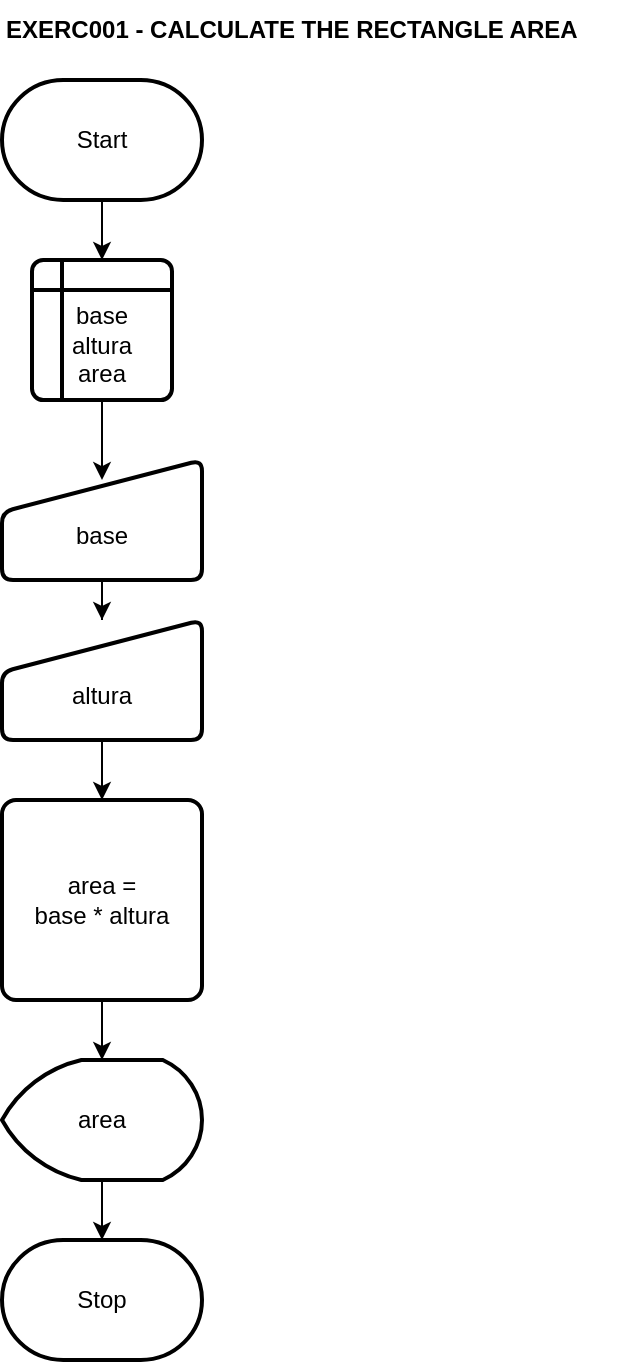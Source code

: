 <mxfile version="26.1.0">
  <diagram name="Página-1" id="bjhu3zyVDLnvNsSxfU65">
    <mxGraphModel dx="1434" dy="791" grid="1" gridSize="10" guides="1" tooltips="1" connect="1" arrows="1" fold="1" page="1" pageScale="1" pageWidth="827" pageHeight="1169" math="0" shadow="0">
      <root>
        <mxCell id="0" />
        <mxCell id="1" parent="0" />
        <mxCell id="Z9TVlHVPDBwcRvWiJy7N-2" value="Stop" style="strokeWidth=2;html=1;shape=mxgraph.flowchart.terminator;whiteSpace=wrap;" vertex="1" parent="1">
          <mxGeometry x="40" y="660" width="100" height="60" as="geometry" />
        </mxCell>
        <mxCell id="Z9TVlHVPDBwcRvWiJy7N-14" style="edgeStyle=orthogonalEdgeStyle;rounded=0;orthogonalLoop=1;jettySize=auto;html=1;exitX=0.5;exitY=1;exitDx=0;exitDy=0;exitPerimeter=0;entryX=0.5;entryY=0;entryDx=0;entryDy=0;" edge="1" parent="1" source="Z9TVlHVPDBwcRvWiJy7N-5" target="Z9TVlHVPDBwcRvWiJy7N-7">
          <mxGeometry relative="1" as="geometry" />
        </mxCell>
        <mxCell id="Z9TVlHVPDBwcRvWiJy7N-5" value="Start" style="strokeWidth=2;html=1;shape=mxgraph.flowchart.terminator;whiteSpace=wrap;" vertex="1" parent="1">
          <mxGeometry x="40" y="80" width="100" height="60" as="geometry" />
        </mxCell>
        <mxCell id="Z9TVlHVPDBwcRvWiJy7N-7" value="&lt;div&gt;&lt;br&gt;&lt;/div&gt;&lt;div&gt;base&lt;/div&gt;&lt;div&gt;altura&lt;/div&gt;&lt;div&gt;area&lt;br&gt;&lt;/div&gt;" style="shape=internalStorage;whiteSpace=wrap;html=1;dx=15;dy=15;rounded=1;arcSize=8;strokeWidth=2;" vertex="1" parent="1">
          <mxGeometry x="55" y="170" width="70" height="70" as="geometry" />
        </mxCell>
        <mxCell id="Z9TVlHVPDBwcRvWiJy7N-16" style="edgeStyle=orthogonalEdgeStyle;rounded=0;orthogonalLoop=1;jettySize=auto;html=1;exitX=0.5;exitY=1;exitDx=0;exitDy=0;" edge="1" parent="1" source="Z9TVlHVPDBwcRvWiJy7N-9" target="Z9TVlHVPDBwcRvWiJy7N-10">
          <mxGeometry relative="1" as="geometry" />
        </mxCell>
        <mxCell id="Z9TVlHVPDBwcRvWiJy7N-9" value="&lt;div&gt;&lt;br&gt;&lt;/div&gt;&lt;div&gt;base&lt;br&gt;&lt;/div&gt;" style="html=1;strokeWidth=2;shape=manualInput;whiteSpace=wrap;rounded=1;size=26;arcSize=11;" vertex="1" parent="1">
          <mxGeometry x="40" y="270" width="100" height="60" as="geometry" />
        </mxCell>
        <mxCell id="Z9TVlHVPDBwcRvWiJy7N-17" style="edgeStyle=orthogonalEdgeStyle;rounded=0;orthogonalLoop=1;jettySize=auto;html=1;exitX=0.5;exitY=1;exitDx=0;exitDy=0;" edge="1" parent="1" source="Z9TVlHVPDBwcRvWiJy7N-10" target="Z9TVlHVPDBwcRvWiJy7N-11">
          <mxGeometry relative="1" as="geometry" />
        </mxCell>
        <mxCell id="Z9TVlHVPDBwcRvWiJy7N-10" value="&lt;div&gt;&lt;br&gt;&lt;/div&gt;&lt;div&gt;altura&lt;br&gt;&lt;/div&gt;" style="html=1;strokeWidth=2;shape=manualInput;whiteSpace=wrap;rounded=1;size=26;arcSize=11;" vertex="1" parent="1">
          <mxGeometry x="40" y="350" width="100" height="60" as="geometry" />
        </mxCell>
        <mxCell id="Z9TVlHVPDBwcRvWiJy7N-11" value="&lt;div&gt;area =&lt;/div&gt;&lt;div&gt;base * altura&lt;/div&gt;" style="rounded=1;whiteSpace=wrap;html=1;absoluteArcSize=1;arcSize=14;strokeWidth=2;" vertex="1" parent="1">
          <mxGeometry x="40" y="440" width="100" height="100" as="geometry" />
        </mxCell>
        <mxCell id="Z9TVlHVPDBwcRvWiJy7N-21" style="edgeStyle=orthogonalEdgeStyle;rounded=0;orthogonalLoop=1;jettySize=auto;html=1;exitX=0.5;exitY=1;exitDx=0;exitDy=0;exitPerimeter=0;" edge="1" parent="1" source="Z9TVlHVPDBwcRvWiJy7N-12" target="Z9TVlHVPDBwcRvWiJy7N-2">
          <mxGeometry relative="1" as="geometry" />
        </mxCell>
        <mxCell id="Z9TVlHVPDBwcRvWiJy7N-12" value="area" style="strokeWidth=2;html=1;shape=mxgraph.flowchart.display;whiteSpace=wrap;" vertex="1" parent="1">
          <mxGeometry x="40" y="570" width="100" height="60" as="geometry" />
        </mxCell>
        <mxCell id="Z9TVlHVPDBwcRvWiJy7N-13" value="EXERC001 - CALCULATE THE RECTANGLE AREA" style="text;html=1;align=left;verticalAlign=middle;whiteSpace=wrap;rounded=0;fontStyle=1" vertex="1" parent="1">
          <mxGeometry x="40" y="40" width="310" height="30" as="geometry" />
        </mxCell>
        <mxCell id="Z9TVlHVPDBwcRvWiJy7N-15" style="edgeStyle=orthogonalEdgeStyle;rounded=0;orthogonalLoop=1;jettySize=auto;html=1;exitX=0.5;exitY=1;exitDx=0;exitDy=0;entryX=0.5;entryY=0.167;entryDx=0;entryDy=0;entryPerimeter=0;" edge="1" parent="1" source="Z9TVlHVPDBwcRvWiJy7N-7" target="Z9TVlHVPDBwcRvWiJy7N-9">
          <mxGeometry relative="1" as="geometry" />
        </mxCell>
        <mxCell id="Z9TVlHVPDBwcRvWiJy7N-18" style="edgeStyle=orthogonalEdgeStyle;rounded=0;orthogonalLoop=1;jettySize=auto;html=1;exitX=0.5;exitY=1;exitDx=0;exitDy=0;entryX=0.5;entryY=0;entryDx=0;entryDy=0;entryPerimeter=0;" edge="1" parent="1" source="Z9TVlHVPDBwcRvWiJy7N-11" target="Z9TVlHVPDBwcRvWiJy7N-12">
          <mxGeometry relative="1" as="geometry" />
        </mxCell>
      </root>
    </mxGraphModel>
  </diagram>
</mxfile>
